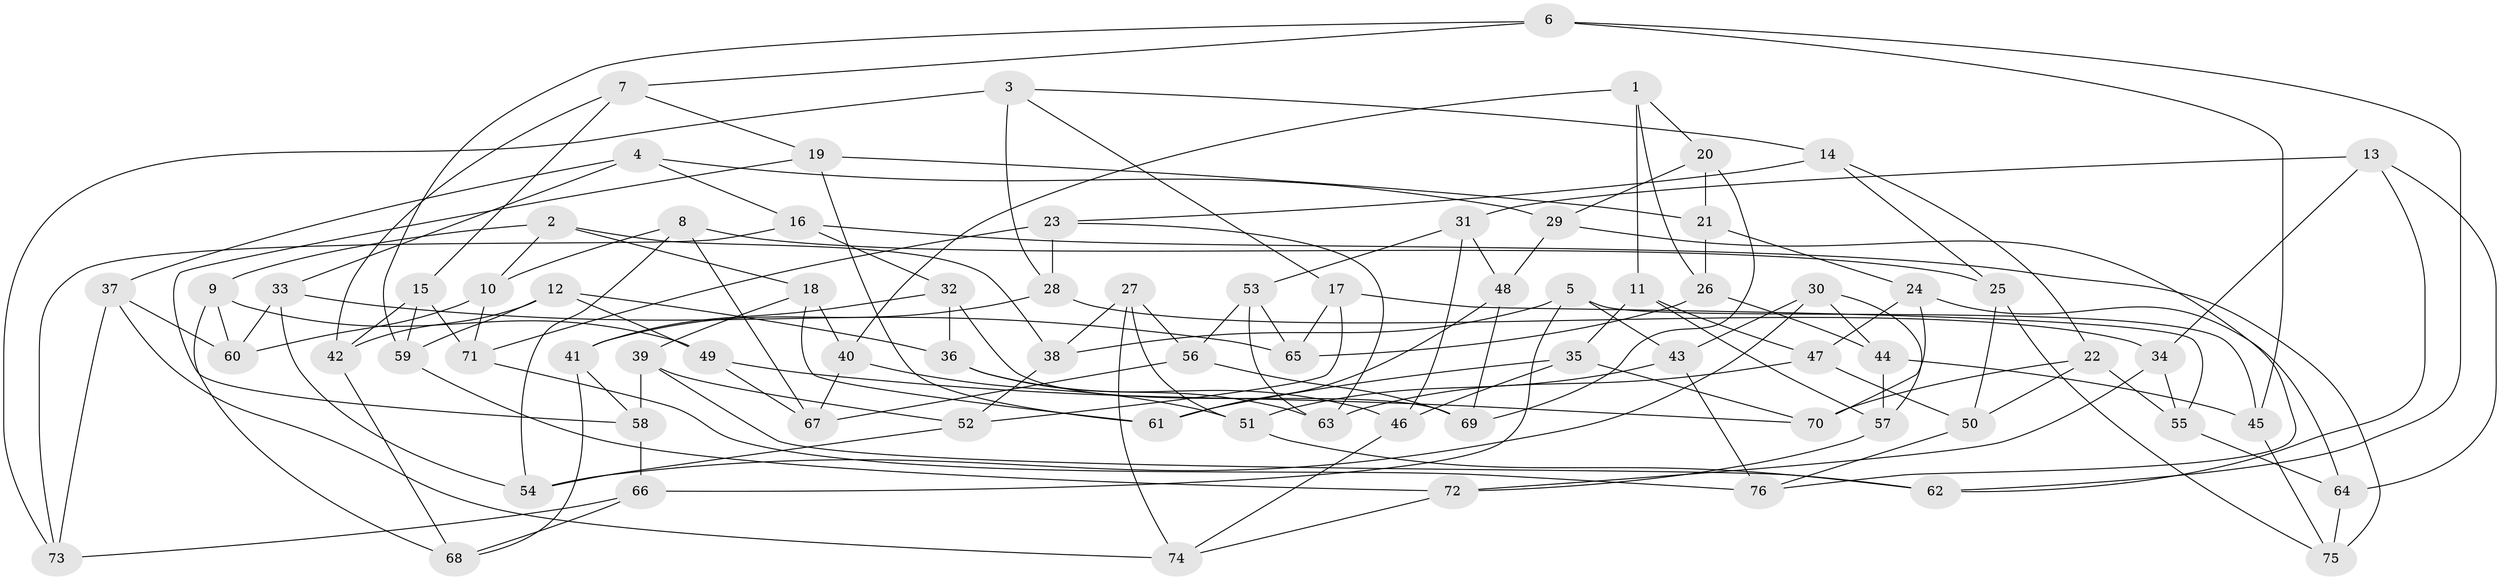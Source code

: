 // coarse degree distribution, {2: 0.06666666666666667, 8: 0.1, 5: 0.23333333333333334, 7: 0.06666666666666667, 3: 0.06666666666666667, 4: 0.3333333333333333, 13: 0.03333333333333333, 6: 0.1}
// Generated by graph-tools (version 1.1) at 2025/02/03/04/25 22:02:45]
// undirected, 76 vertices, 152 edges
graph export_dot {
graph [start="1"]
  node [color=gray90,style=filled];
  1;
  2;
  3;
  4;
  5;
  6;
  7;
  8;
  9;
  10;
  11;
  12;
  13;
  14;
  15;
  16;
  17;
  18;
  19;
  20;
  21;
  22;
  23;
  24;
  25;
  26;
  27;
  28;
  29;
  30;
  31;
  32;
  33;
  34;
  35;
  36;
  37;
  38;
  39;
  40;
  41;
  42;
  43;
  44;
  45;
  46;
  47;
  48;
  49;
  50;
  51;
  52;
  53;
  54;
  55;
  56;
  57;
  58;
  59;
  60;
  61;
  62;
  63;
  64;
  65;
  66;
  67;
  68;
  69;
  70;
  71;
  72;
  73;
  74;
  75;
  76;
  1 -- 20;
  1 -- 40;
  1 -- 11;
  1 -- 26;
  2 -- 18;
  2 -- 10;
  2 -- 9;
  2 -- 38;
  3 -- 14;
  3 -- 73;
  3 -- 28;
  3 -- 17;
  4 -- 29;
  4 -- 33;
  4 -- 16;
  4 -- 37;
  5 -- 45;
  5 -- 66;
  5 -- 38;
  5 -- 43;
  6 -- 59;
  6 -- 45;
  6 -- 7;
  6 -- 62;
  7 -- 19;
  7 -- 42;
  7 -- 15;
  8 -- 67;
  8 -- 54;
  8 -- 25;
  8 -- 10;
  9 -- 68;
  9 -- 60;
  9 -- 49;
  10 -- 71;
  10 -- 60;
  11 -- 57;
  11 -- 35;
  11 -- 47;
  12 -- 59;
  12 -- 49;
  12 -- 42;
  12 -- 36;
  13 -- 34;
  13 -- 64;
  13 -- 31;
  13 -- 62;
  14 -- 23;
  14 -- 22;
  14 -- 25;
  15 -- 71;
  15 -- 59;
  15 -- 42;
  16 -- 32;
  16 -- 75;
  16 -- 73;
  17 -- 55;
  17 -- 65;
  17 -- 52;
  18 -- 39;
  18 -- 61;
  18 -- 40;
  19 -- 61;
  19 -- 58;
  19 -- 21;
  20 -- 69;
  20 -- 29;
  20 -- 21;
  21 -- 26;
  21 -- 24;
  22 -- 50;
  22 -- 55;
  22 -- 70;
  23 -- 71;
  23 -- 28;
  23 -- 63;
  24 -- 64;
  24 -- 70;
  24 -- 47;
  25 -- 75;
  25 -- 50;
  26 -- 65;
  26 -- 44;
  27 -- 56;
  27 -- 74;
  27 -- 51;
  27 -- 38;
  28 -- 34;
  28 -- 41;
  29 -- 76;
  29 -- 48;
  30 -- 57;
  30 -- 43;
  30 -- 44;
  30 -- 54;
  31 -- 46;
  31 -- 48;
  31 -- 53;
  32 -- 36;
  32 -- 41;
  32 -- 69;
  33 -- 54;
  33 -- 65;
  33 -- 60;
  34 -- 55;
  34 -- 72;
  35 -- 46;
  35 -- 70;
  35 -- 61;
  36 -- 63;
  36 -- 46;
  37 -- 73;
  37 -- 60;
  37 -- 74;
  38 -- 52;
  39 -- 52;
  39 -- 62;
  39 -- 58;
  40 -- 51;
  40 -- 67;
  41 -- 68;
  41 -- 58;
  42 -- 68;
  43 -- 76;
  43 -- 51;
  44 -- 57;
  44 -- 45;
  45 -- 75;
  46 -- 74;
  47 -- 50;
  47 -- 63;
  48 -- 61;
  48 -- 69;
  49 -- 70;
  49 -- 67;
  50 -- 76;
  51 -- 62;
  52 -- 54;
  53 -- 65;
  53 -- 63;
  53 -- 56;
  55 -- 64;
  56 -- 69;
  56 -- 67;
  57 -- 72;
  58 -- 66;
  59 -- 72;
  64 -- 75;
  66 -- 73;
  66 -- 68;
  71 -- 76;
  72 -- 74;
}
